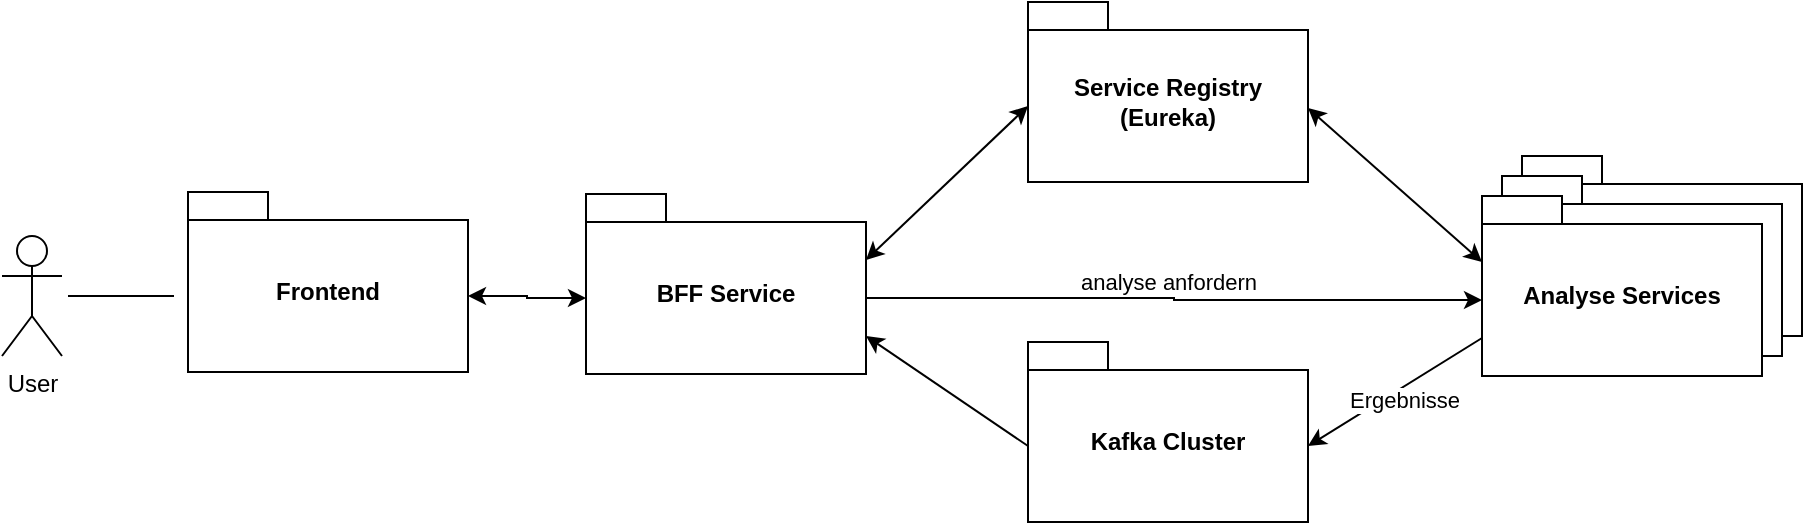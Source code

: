 <mxfile version="22.1.22" type="embed">
  <diagram id="23iRSUPoRavnBvh4doch" name="Page-1">
    <mxGraphModel dx="932" dy="528" grid="1" gridSize="10" guides="1" tooltips="1" connect="1" arrows="1" fold="1" page="1" pageScale="1" pageWidth="827" pageHeight="1169" math="0" shadow="0">
      <root>
        <mxCell id="0" />
        <mxCell id="1" parent="0" />
        <mxCell id="2" value="User" style="shape=umlActor;verticalLabelPosition=bottom;verticalAlign=top;html=1;outlineConnect=0;" vertex="1" parent="1">
          <mxGeometry x="87" y="287" width="30" height="60" as="geometry" />
        </mxCell>
        <mxCell id="22" style="edgeStyle=orthogonalEdgeStyle;rounded=0;orthogonalLoop=1;jettySize=auto;html=1;exitX=0;exitY=0;exitDx=140;exitDy=52;exitPerimeter=0;entryX=0;entryY=0;entryDx=0;entryDy=52;entryPerimeter=0;" edge="1" parent="1" source="3" target="10">
          <mxGeometry relative="1" as="geometry">
            <mxPoint x="810.0" y="320" as="targetPoint" />
          </mxGeometry>
        </mxCell>
        <mxCell id="23" value="analyse anfordern" style="edgeLabel;html=1;align=center;verticalAlign=middle;resizable=0;points=[];" vertex="1" connectable="0" parent="22">
          <mxGeometry x="-0.044" y="2" relative="1" as="geometry">
            <mxPoint x="3" y="-6" as="offset" />
          </mxGeometry>
        </mxCell>
        <mxCell id="3" value="BFF Service" style="shape=folder;fontStyle=1;spacingTop=10;tabWidth=40;tabHeight=14;tabPosition=left;html=1;whiteSpace=wrap;" vertex="1" parent="1">
          <mxGeometry x="379" y="266" width="140" height="90" as="geometry" />
        </mxCell>
        <mxCell id="4" value="Frontend" style="shape=folder;fontStyle=1;spacingTop=10;tabWidth=40;tabHeight=14;tabPosition=left;html=1;whiteSpace=wrap;" vertex="1" parent="1">
          <mxGeometry x="180" y="265" width="140" height="90" as="geometry" />
        </mxCell>
        <mxCell id="8" value="Service Registry&lt;br&gt;(Eureka)" style="shape=folder;fontStyle=1;spacingTop=10;tabWidth=40;tabHeight=14;tabPosition=left;html=1;whiteSpace=wrap;" vertex="1" parent="1">
          <mxGeometry x="600" y="170" width="140" height="90" as="geometry" />
        </mxCell>
        <mxCell id="9" value="Kafka Cluster" style="shape=folder;fontStyle=1;spacingTop=10;tabWidth=40;tabHeight=14;tabPosition=left;html=1;whiteSpace=wrap;" vertex="1" parent="1">
          <mxGeometry x="600" y="340" width="140" height="90" as="geometry" />
        </mxCell>
        <mxCell id="14" value="" style="group" vertex="1" connectable="0" parent="1">
          <mxGeometry x="827" y="247" width="160" height="110" as="geometry" />
        </mxCell>
        <mxCell id="12" value="" style="shape=folder;fontStyle=1;spacingTop=10;tabWidth=40;tabHeight=14;tabPosition=left;html=1;whiteSpace=wrap;" vertex="1" parent="14">
          <mxGeometry x="20" width="140" height="90" as="geometry" />
        </mxCell>
        <mxCell id="11" value="" style="shape=folder;fontStyle=1;spacingTop=10;tabWidth=40;tabHeight=14;tabPosition=left;html=1;whiteSpace=wrap;" vertex="1" parent="14">
          <mxGeometry x="10" y="10" width="140" height="90" as="geometry" />
        </mxCell>
        <mxCell id="10" value="Analyse Services" style="shape=folder;fontStyle=1;spacingTop=10;tabWidth=40;tabHeight=14;tabPosition=left;html=1;whiteSpace=wrap;" vertex="1" parent="14">
          <mxGeometry y="20" width="140" height="90" as="geometry" />
        </mxCell>
        <mxCell id="15" style="rounded=0;orthogonalLoop=1;jettySize=auto;html=1;startArrow=classic;startFill=1;entryX=0;entryY=0;entryDx=0;entryDy=52;entryPerimeter=0;exitX=0;exitY=0;exitDx=140;exitDy=33;exitPerimeter=0;" edge="1" parent="1" source="3" target="8">
          <mxGeometry relative="1" as="geometry">
            <mxPoint x="510" y="280" as="sourcePoint" />
            <mxPoint x="600" y="216" as="targetPoint" />
          </mxGeometry>
        </mxCell>
        <mxCell id="16" style="rounded=0;orthogonalLoop=1;jettySize=auto;html=1;startArrow=classic;startFill=1;entryX=1;entryY=0.589;entryDx=0;entryDy=0;entryPerimeter=0;exitX=0;exitY=0;exitDx=0;exitDy=33;exitPerimeter=0;" edge="1" parent="1" source="10" target="8">
          <mxGeometry relative="1" as="geometry">
            <mxPoint x="820" y="300" as="sourcePoint" />
            <mxPoint x="740" y="210" as="targetPoint" />
          </mxGeometry>
        </mxCell>
        <mxCell id="18" style="rounded=0;orthogonalLoop=1;jettySize=auto;html=1;entryX=0;entryY=0;entryDx=140;entryDy=52;entryPerimeter=0;exitX=0;exitY=0;exitDx=0;exitDy=71;exitPerimeter=0;" edge="1" parent="1" source="10" target="9">
          <mxGeometry relative="1" as="geometry" />
        </mxCell>
        <mxCell id="24" value="Ergebnisse" style="edgeLabel;html=1;align=center;verticalAlign=middle;resizable=0;points=[];" vertex="1" connectable="0" parent="18">
          <mxGeometry x="0.082" y="-2" relative="1" as="geometry">
            <mxPoint x="9" y="3" as="offset" />
          </mxGeometry>
        </mxCell>
        <mxCell id="19" style="rounded=0;orthogonalLoop=1;jettySize=auto;html=1;entryX=0;entryY=0;entryDx=140;entryDy=71;entryPerimeter=0;exitX=0;exitY=0;exitDx=0;exitDy=52;exitPerimeter=0;" edge="1" parent="1" source="9" target="3">
          <mxGeometry relative="1" as="geometry" />
        </mxCell>
        <mxCell id="20" style="edgeStyle=orthogonalEdgeStyle;rounded=0;orthogonalLoop=1;jettySize=auto;html=1;entryX=0;entryY=0;entryDx=0;entryDy=52;entryPerimeter=0;exitX=0;exitY=0;exitDx=140;exitDy=52;exitPerimeter=0;startArrow=classic;startFill=1;" edge="1" parent="1" source="4" target="3">
          <mxGeometry relative="1" as="geometry" />
        </mxCell>
        <mxCell id="21" style="edgeStyle=orthogonalEdgeStyle;rounded=0;orthogonalLoop=1;jettySize=auto;html=1;endArrow=none;endFill=0;" edge="1" parent="1">
          <mxGeometry relative="1" as="geometry">
            <mxPoint x="120" y="317.034" as="sourcePoint" />
            <mxPoint x="173" y="317" as="targetPoint" />
          </mxGeometry>
        </mxCell>
      </root>
    </mxGraphModel>
  </diagram>
</mxfile>
